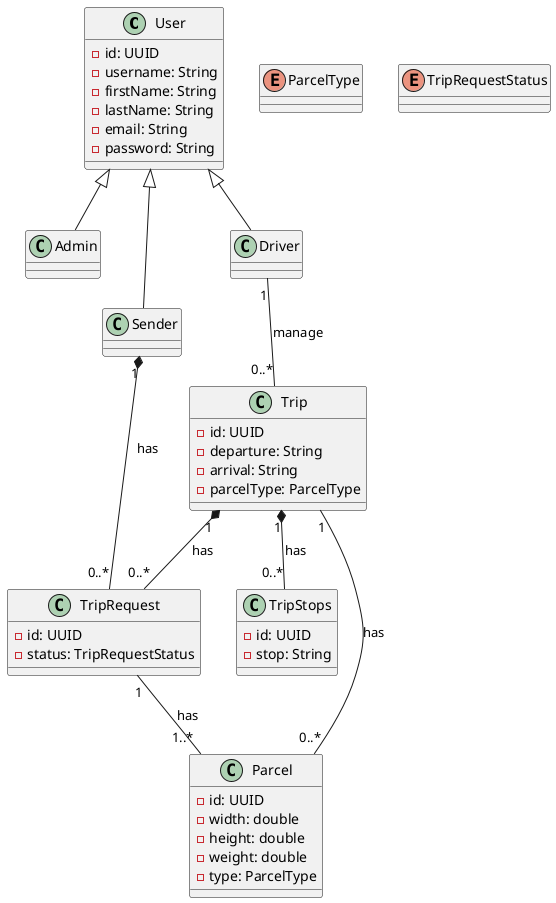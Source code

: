 @startuml Linkup_diagramm_class
class User {
    -id: UUID
    -username: String
    -firstName: String
    -lastName: String
    -email: String
    -password: String
}

class Admin {
 
}

class Sender {
   
}

class Driver {

}

class Trip {
    -id: UUID
    -departure: String
    -arrival: String
    -parcelType: ParcelType
}

class TripStops {
    -id: UUID
    -stop: String
}

class TripRequest {
    -id: UUID
    -status: TripRequestStatus
}

class Parcel {
    -id: UUID
    -width: double
    -height: double
    -weight: double
    -type: ParcelType

}

enum ParcelType {

}

enum TripRequestStatus {

}


User <|-- Admin
User <|-- Driver
User <|-- Sender

Trip "1" -- "0..*" Parcel : "has"
Trip "1" *-- "0..*" TripRequest : "has"
Trip "1" *-- "0..*" TripStops : "has"
Sender "1" *-- "0..*" TripRequest: "has"
TripRequest "1" -- "1..*" Parcel : "has"
Driver "1" -- "0..*" Trip : "manage"



@enduml